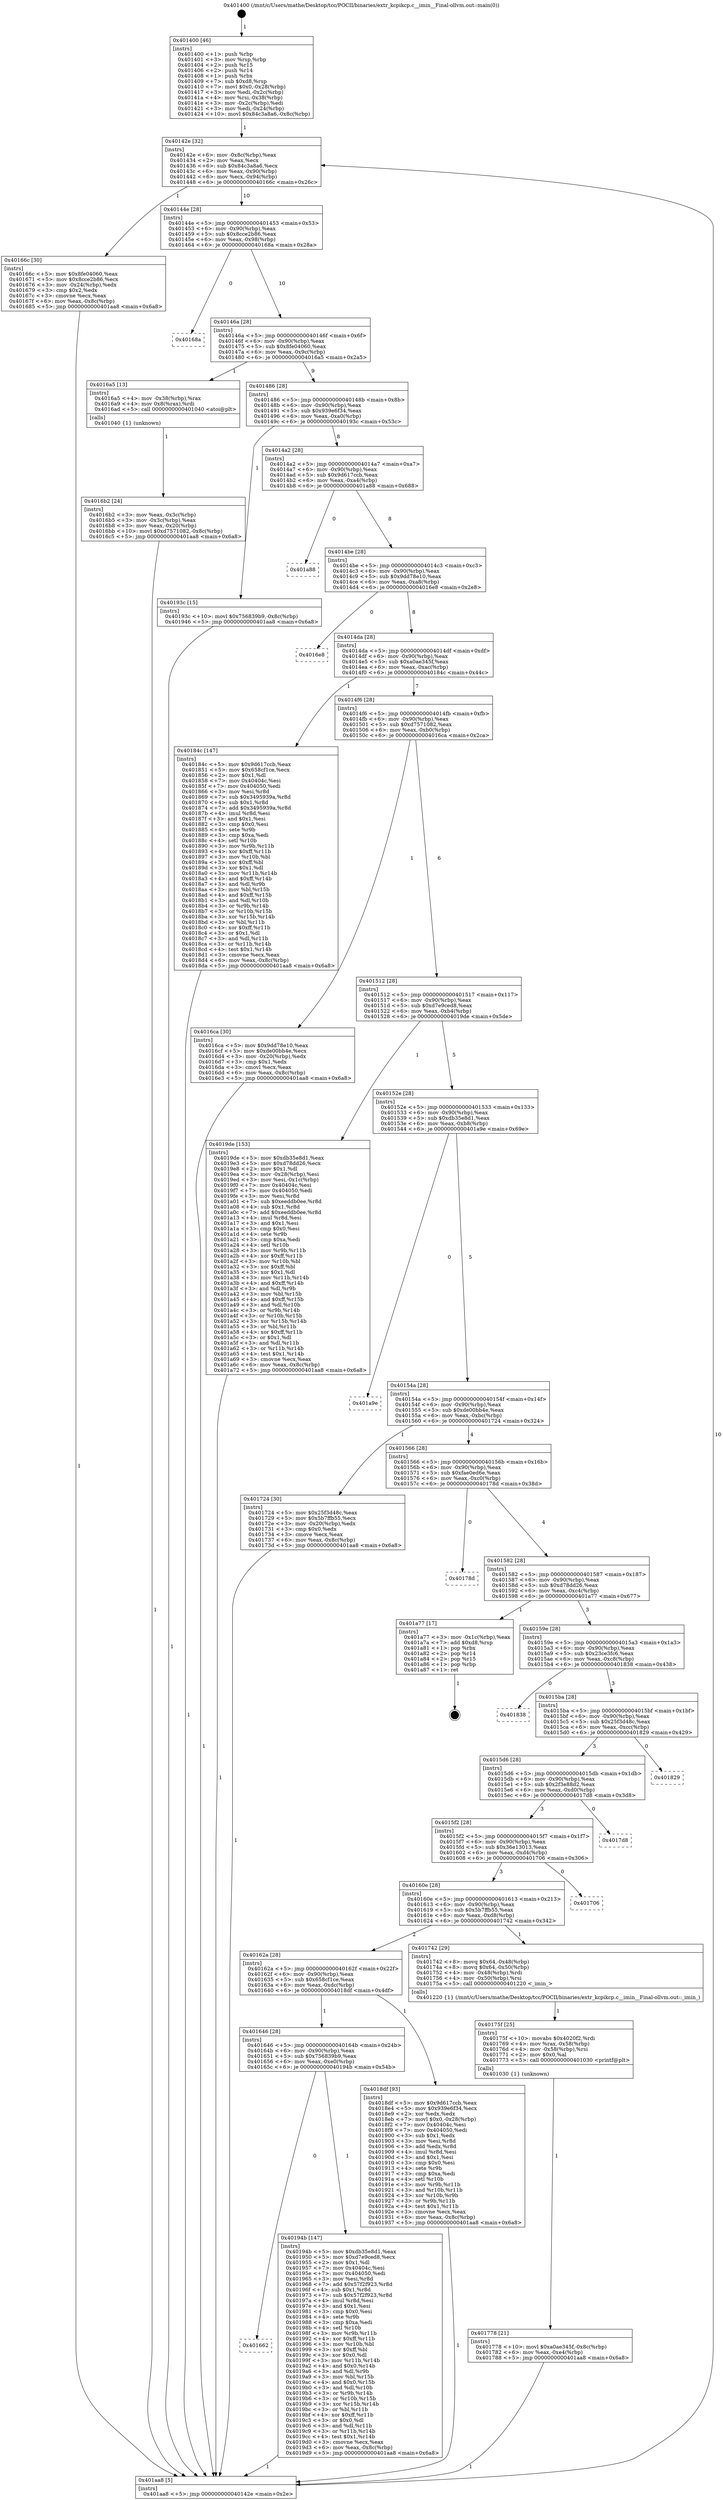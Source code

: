 digraph "0x401400" {
  label = "0x401400 (/mnt/c/Users/mathe/Desktop/tcc/POCII/binaries/extr_kcpikcp.c__imin__Final-ollvm.out::main(0))"
  labelloc = "t"
  node[shape=record]

  Entry [label="",width=0.3,height=0.3,shape=circle,fillcolor=black,style=filled]
  "0x40142e" [label="{
     0x40142e [32]\l
     | [instrs]\l
     &nbsp;&nbsp;0x40142e \<+6\>: mov -0x8c(%rbp),%eax\l
     &nbsp;&nbsp;0x401434 \<+2\>: mov %eax,%ecx\l
     &nbsp;&nbsp;0x401436 \<+6\>: sub $0x84c3a8a6,%ecx\l
     &nbsp;&nbsp;0x40143c \<+6\>: mov %eax,-0x90(%rbp)\l
     &nbsp;&nbsp;0x401442 \<+6\>: mov %ecx,-0x94(%rbp)\l
     &nbsp;&nbsp;0x401448 \<+6\>: je 000000000040166c \<main+0x26c\>\l
  }"]
  "0x40166c" [label="{
     0x40166c [30]\l
     | [instrs]\l
     &nbsp;&nbsp;0x40166c \<+5\>: mov $0x8fe04060,%eax\l
     &nbsp;&nbsp;0x401671 \<+5\>: mov $0x8cce2b86,%ecx\l
     &nbsp;&nbsp;0x401676 \<+3\>: mov -0x24(%rbp),%edx\l
     &nbsp;&nbsp;0x401679 \<+3\>: cmp $0x2,%edx\l
     &nbsp;&nbsp;0x40167c \<+3\>: cmovne %ecx,%eax\l
     &nbsp;&nbsp;0x40167f \<+6\>: mov %eax,-0x8c(%rbp)\l
     &nbsp;&nbsp;0x401685 \<+5\>: jmp 0000000000401aa8 \<main+0x6a8\>\l
  }"]
  "0x40144e" [label="{
     0x40144e [28]\l
     | [instrs]\l
     &nbsp;&nbsp;0x40144e \<+5\>: jmp 0000000000401453 \<main+0x53\>\l
     &nbsp;&nbsp;0x401453 \<+6\>: mov -0x90(%rbp),%eax\l
     &nbsp;&nbsp;0x401459 \<+5\>: sub $0x8cce2b86,%eax\l
     &nbsp;&nbsp;0x40145e \<+6\>: mov %eax,-0x98(%rbp)\l
     &nbsp;&nbsp;0x401464 \<+6\>: je 000000000040168a \<main+0x28a\>\l
  }"]
  "0x401aa8" [label="{
     0x401aa8 [5]\l
     | [instrs]\l
     &nbsp;&nbsp;0x401aa8 \<+5\>: jmp 000000000040142e \<main+0x2e\>\l
  }"]
  "0x401400" [label="{
     0x401400 [46]\l
     | [instrs]\l
     &nbsp;&nbsp;0x401400 \<+1\>: push %rbp\l
     &nbsp;&nbsp;0x401401 \<+3\>: mov %rsp,%rbp\l
     &nbsp;&nbsp;0x401404 \<+2\>: push %r15\l
     &nbsp;&nbsp;0x401406 \<+2\>: push %r14\l
     &nbsp;&nbsp;0x401408 \<+1\>: push %rbx\l
     &nbsp;&nbsp;0x401409 \<+7\>: sub $0xd8,%rsp\l
     &nbsp;&nbsp;0x401410 \<+7\>: movl $0x0,-0x28(%rbp)\l
     &nbsp;&nbsp;0x401417 \<+3\>: mov %edi,-0x2c(%rbp)\l
     &nbsp;&nbsp;0x40141a \<+4\>: mov %rsi,-0x38(%rbp)\l
     &nbsp;&nbsp;0x40141e \<+3\>: mov -0x2c(%rbp),%edi\l
     &nbsp;&nbsp;0x401421 \<+3\>: mov %edi,-0x24(%rbp)\l
     &nbsp;&nbsp;0x401424 \<+10\>: movl $0x84c3a8a6,-0x8c(%rbp)\l
  }"]
  Exit [label="",width=0.3,height=0.3,shape=circle,fillcolor=black,style=filled,peripheries=2]
  "0x40168a" [label="{
     0x40168a\l
  }", style=dashed]
  "0x40146a" [label="{
     0x40146a [28]\l
     | [instrs]\l
     &nbsp;&nbsp;0x40146a \<+5\>: jmp 000000000040146f \<main+0x6f\>\l
     &nbsp;&nbsp;0x40146f \<+6\>: mov -0x90(%rbp),%eax\l
     &nbsp;&nbsp;0x401475 \<+5\>: sub $0x8fe04060,%eax\l
     &nbsp;&nbsp;0x40147a \<+6\>: mov %eax,-0x9c(%rbp)\l
     &nbsp;&nbsp;0x401480 \<+6\>: je 00000000004016a5 \<main+0x2a5\>\l
  }"]
  "0x401662" [label="{
     0x401662\l
  }", style=dashed]
  "0x4016a5" [label="{
     0x4016a5 [13]\l
     | [instrs]\l
     &nbsp;&nbsp;0x4016a5 \<+4\>: mov -0x38(%rbp),%rax\l
     &nbsp;&nbsp;0x4016a9 \<+4\>: mov 0x8(%rax),%rdi\l
     &nbsp;&nbsp;0x4016ad \<+5\>: call 0000000000401040 \<atoi@plt\>\l
     | [calls]\l
     &nbsp;&nbsp;0x401040 \{1\} (unknown)\l
  }"]
  "0x401486" [label="{
     0x401486 [28]\l
     | [instrs]\l
     &nbsp;&nbsp;0x401486 \<+5\>: jmp 000000000040148b \<main+0x8b\>\l
     &nbsp;&nbsp;0x40148b \<+6\>: mov -0x90(%rbp),%eax\l
     &nbsp;&nbsp;0x401491 \<+5\>: sub $0x939e6f34,%eax\l
     &nbsp;&nbsp;0x401496 \<+6\>: mov %eax,-0xa0(%rbp)\l
     &nbsp;&nbsp;0x40149c \<+6\>: je 000000000040193c \<main+0x53c\>\l
  }"]
  "0x4016b2" [label="{
     0x4016b2 [24]\l
     | [instrs]\l
     &nbsp;&nbsp;0x4016b2 \<+3\>: mov %eax,-0x3c(%rbp)\l
     &nbsp;&nbsp;0x4016b5 \<+3\>: mov -0x3c(%rbp),%eax\l
     &nbsp;&nbsp;0x4016b8 \<+3\>: mov %eax,-0x20(%rbp)\l
     &nbsp;&nbsp;0x4016bb \<+10\>: movl $0xd7571082,-0x8c(%rbp)\l
     &nbsp;&nbsp;0x4016c5 \<+5\>: jmp 0000000000401aa8 \<main+0x6a8\>\l
  }"]
  "0x40194b" [label="{
     0x40194b [147]\l
     | [instrs]\l
     &nbsp;&nbsp;0x40194b \<+5\>: mov $0xdb35e8d1,%eax\l
     &nbsp;&nbsp;0x401950 \<+5\>: mov $0xd7e9ced8,%ecx\l
     &nbsp;&nbsp;0x401955 \<+2\>: mov $0x1,%dl\l
     &nbsp;&nbsp;0x401957 \<+7\>: mov 0x40404c,%esi\l
     &nbsp;&nbsp;0x40195e \<+7\>: mov 0x404050,%edi\l
     &nbsp;&nbsp;0x401965 \<+3\>: mov %esi,%r8d\l
     &nbsp;&nbsp;0x401968 \<+7\>: add $0x57f2f923,%r8d\l
     &nbsp;&nbsp;0x40196f \<+4\>: sub $0x1,%r8d\l
     &nbsp;&nbsp;0x401973 \<+7\>: sub $0x57f2f923,%r8d\l
     &nbsp;&nbsp;0x40197a \<+4\>: imul %r8d,%esi\l
     &nbsp;&nbsp;0x40197e \<+3\>: and $0x1,%esi\l
     &nbsp;&nbsp;0x401981 \<+3\>: cmp $0x0,%esi\l
     &nbsp;&nbsp;0x401984 \<+4\>: sete %r9b\l
     &nbsp;&nbsp;0x401988 \<+3\>: cmp $0xa,%edi\l
     &nbsp;&nbsp;0x40198b \<+4\>: setl %r10b\l
     &nbsp;&nbsp;0x40198f \<+3\>: mov %r9b,%r11b\l
     &nbsp;&nbsp;0x401992 \<+4\>: xor $0xff,%r11b\l
     &nbsp;&nbsp;0x401996 \<+3\>: mov %r10b,%bl\l
     &nbsp;&nbsp;0x401999 \<+3\>: xor $0xff,%bl\l
     &nbsp;&nbsp;0x40199c \<+3\>: xor $0x0,%dl\l
     &nbsp;&nbsp;0x40199f \<+3\>: mov %r11b,%r14b\l
     &nbsp;&nbsp;0x4019a2 \<+4\>: and $0x0,%r14b\l
     &nbsp;&nbsp;0x4019a6 \<+3\>: and %dl,%r9b\l
     &nbsp;&nbsp;0x4019a9 \<+3\>: mov %bl,%r15b\l
     &nbsp;&nbsp;0x4019ac \<+4\>: and $0x0,%r15b\l
     &nbsp;&nbsp;0x4019b0 \<+3\>: and %dl,%r10b\l
     &nbsp;&nbsp;0x4019b3 \<+3\>: or %r9b,%r14b\l
     &nbsp;&nbsp;0x4019b6 \<+3\>: or %r10b,%r15b\l
     &nbsp;&nbsp;0x4019b9 \<+3\>: xor %r15b,%r14b\l
     &nbsp;&nbsp;0x4019bc \<+3\>: or %bl,%r11b\l
     &nbsp;&nbsp;0x4019bf \<+4\>: xor $0xff,%r11b\l
     &nbsp;&nbsp;0x4019c3 \<+3\>: or $0x0,%dl\l
     &nbsp;&nbsp;0x4019c6 \<+3\>: and %dl,%r11b\l
     &nbsp;&nbsp;0x4019c9 \<+3\>: or %r11b,%r14b\l
     &nbsp;&nbsp;0x4019cc \<+4\>: test $0x1,%r14b\l
     &nbsp;&nbsp;0x4019d0 \<+3\>: cmovne %ecx,%eax\l
     &nbsp;&nbsp;0x4019d3 \<+6\>: mov %eax,-0x8c(%rbp)\l
     &nbsp;&nbsp;0x4019d9 \<+5\>: jmp 0000000000401aa8 \<main+0x6a8\>\l
  }"]
  "0x40193c" [label="{
     0x40193c [15]\l
     | [instrs]\l
     &nbsp;&nbsp;0x40193c \<+10\>: movl $0x756839b9,-0x8c(%rbp)\l
     &nbsp;&nbsp;0x401946 \<+5\>: jmp 0000000000401aa8 \<main+0x6a8\>\l
  }"]
  "0x4014a2" [label="{
     0x4014a2 [28]\l
     | [instrs]\l
     &nbsp;&nbsp;0x4014a2 \<+5\>: jmp 00000000004014a7 \<main+0xa7\>\l
     &nbsp;&nbsp;0x4014a7 \<+6\>: mov -0x90(%rbp),%eax\l
     &nbsp;&nbsp;0x4014ad \<+5\>: sub $0x9d617ccb,%eax\l
     &nbsp;&nbsp;0x4014b2 \<+6\>: mov %eax,-0xa4(%rbp)\l
     &nbsp;&nbsp;0x4014b8 \<+6\>: je 0000000000401a88 \<main+0x688\>\l
  }"]
  "0x401646" [label="{
     0x401646 [28]\l
     | [instrs]\l
     &nbsp;&nbsp;0x401646 \<+5\>: jmp 000000000040164b \<main+0x24b\>\l
     &nbsp;&nbsp;0x40164b \<+6\>: mov -0x90(%rbp),%eax\l
     &nbsp;&nbsp;0x401651 \<+5\>: sub $0x756839b9,%eax\l
     &nbsp;&nbsp;0x401656 \<+6\>: mov %eax,-0xe0(%rbp)\l
     &nbsp;&nbsp;0x40165c \<+6\>: je 000000000040194b \<main+0x54b\>\l
  }"]
  "0x401a88" [label="{
     0x401a88\l
  }", style=dashed]
  "0x4014be" [label="{
     0x4014be [28]\l
     | [instrs]\l
     &nbsp;&nbsp;0x4014be \<+5\>: jmp 00000000004014c3 \<main+0xc3\>\l
     &nbsp;&nbsp;0x4014c3 \<+6\>: mov -0x90(%rbp),%eax\l
     &nbsp;&nbsp;0x4014c9 \<+5\>: sub $0x9dd78e10,%eax\l
     &nbsp;&nbsp;0x4014ce \<+6\>: mov %eax,-0xa8(%rbp)\l
     &nbsp;&nbsp;0x4014d4 \<+6\>: je 00000000004016e8 \<main+0x2e8\>\l
  }"]
  "0x4018df" [label="{
     0x4018df [93]\l
     | [instrs]\l
     &nbsp;&nbsp;0x4018df \<+5\>: mov $0x9d617ccb,%eax\l
     &nbsp;&nbsp;0x4018e4 \<+5\>: mov $0x939e6f34,%ecx\l
     &nbsp;&nbsp;0x4018e9 \<+2\>: xor %edx,%edx\l
     &nbsp;&nbsp;0x4018eb \<+7\>: movl $0x0,-0x28(%rbp)\l
     &nbsp;&nbsp;0x4018f2 \<+7\>: mov 0x40404c,%esi\l
     &nbsp;&nbsp;0x4018f9 \<+7\>: mov 0x404050,%edi\l
     &nbsp;&nbsp;0x401900 \<+3\>: sub $0x1,%edx\l
     &nbsp;&nbsp;0x401903 \<+3\>: mov %esi,%r8d\l
     &nbsp;&nbsp;0x401906 \<+3\>: add %edx,%r8d\l
     &nbsp;&nbsp;0x401909 \<+4\>: imul %r8d,%esi\l
     &nbsp;&nbsp;0x40190d \<+3\>: and $0x1,%esi\l
     &nbsp;&nbsp;0x401910 \<+3\>: cmp $0x0,%esi\l
     &nbsp;&nbsp;0x401913 \<+4\>: sete %r9b\l
     &nbsp;&nbsp;0x401917 \<+3\>: cmp $0xa,%edi\l
     &nbsp;&nbsp;0x40191a \<+4\>: setl %r10b\l
     &nbsp;&nbsp;0x40191e \<+3\>: mov %r9b,%r11b\l
     &nbsp;&nbsp;0x401921 \<+3\>: and %r10b,%r11b\l
     &nbsp;&nbsp;0x401924 \<+3\>: xor %r10b,%r9b\l
     &nbsp;&nbsp;0x401927 \<+3\>: or %r9b,%r11b\l
     &nbsp;&nbsp;0x40192a \<+4\>: test $0x1,%r11b\l
     &nbsp;&nbsp;0x40192e \<+3\>: cmovne %ecx,%eax\l
     &nbsp;&nbsp;0x401931 \<+6\>: mov %eax,-0x8c(%rbp)\l
     &nbsp;&nbsp;0x401937 \<+5\>: jmp 0000000000401aa8 \<main+0x6a8\>\l
  }"]
  "0x4016e8" [label="{
     0x4016e8\l
  }", style=dashed]
  "0x4014da" [label="{
     0x4014da [28]\l
     | [instrs]\l
     &nbsp;&nbsp;0x4014da \<+5\>: jmp 00000000004014df \<main+0xdf\>\l
     &nbsp;&nbsp;0x4014df \<+6\>: mov -0x90(%rbp),%eax\l
     &nbsp;&nbsp;0x4014e5 \<+5\>: sub $0xa0ae345f,%eax\l
     &nbsp;&nbsp;0x4014ea \<+6\>: mov %eax,-0xac(%rbp)\l
     &nbsp;&nbsp;0x4014f0 \<+6\>: je 000000000040184c \<main+0x44c\>\l
  }"]
  "0x401778" [label="{
     0x401778 [21]\l
     | [instrs]\l
     &nbsp;&nbsp;0x401778 \<+10\>: movl $0xa0ae345f,-0x8c(%rbp)\l
     &nbsp;&nbsp;0x401782 \<+6\>: mov %eax,-0xe4(%rbp)\l
     &nbsp;&nbsp;0x401788 \<+5\>: jmp 0000000000401aa8 \<main+0x6a8\>\l
  }"]
  "0x40184c" [label="{
     0x40184c [147]\l
     | [instrs]\l
     &nbsp;&nbsp;0x40184c \<+5\>: mov $0x9d617ccb,%eax\l
     &nbsp;&nbsp;0x401851 \<+5\>: mov $0x658cf1ce,%ecx\l
     &nbsp;&nbsp;0x401856 \<+2\>: mov $0x1,%dl\l
     &nbsp;&nbsp;0x401858 \<+7\>: mov 0x40404c,%esi\l
     &nbsp;&nbsp;0x40185f \<+7\>: mov 0x404050,%edi\l
     &nbsp;&nbsp;0x401866 \<+3\>: mov %esi,%r8d\l
     &nbsp;&nbsp;0x401869 \<+7\>: sub $0x3495939a,%r8d\l
     &nbsp;&nbsp;0x401870 \<+4\>: sub $0x1,%r8d\l
     &nbsp;&nbsp;0x401874 \<+7\>: add $0x3495939a,%r8d\l
     &nbsp;&nbsp;0x40187b \<+4\>: imul %r8d,%esi\l
     &nbsp;&nbsp;0x40187f \<+3\>: and $0x1,%esi\l
     &nbsp;&nbsp;0x401882 \<+3\>: cmp $0x0,%esi\l
     &nbsp;&nbsp;0x401885 \<+4\>: sete %r9b\l
     &nbsp;&nbsp;0x401889 \<+3\>: cmp $0xa,%edi\l
     &nbsp;&nbsp;0x40188c \<+4\>: setl %r10b\l
     &nbsp;&nbsp;0x401890 \<+3\>: mov %r9b,%r11b\l
     &nbsp;&nbsp;0x401893 \<+4\>: xor $0xff,%r11b\l
     &nbsp;&nbsp;0x401897 \<+3\>: mov %r10b,%bl\l
     &nbsp;&nbsp;0x40189a \<+3\>: xor $0xff,%bl\l
     &nbsp;&nbsp;0x40189d \<+3\>: xor $0x1,%dl\l
     &nbsp;&nbsp;0x4018a0 \<+3\>: mov %r11b,%r14b\l
     &nbsp;&nbsp;0x4018a3 \<+4\>: and $0xff,%r14b\l
     &nbsp;&nbsp;0x4018a7 \<+3\>: and %dl,%r9b\l
     &nbsp;&nbsp;0x4018aa \<+3\>: mov %bl,%r15b\l
     &nbsp;&nbsp;0x4018ad \<+4\>: and $0xff,%r15b\l
     &nbsp;&nbsp;0x4018b1 \<+3\>: and %dl,%r10b\l
     &nbsp;&nbsp;0x4018b4 \<+3\>: or %r9b,%r14b\l
     &nbsp;&nbsp;0x4018b7 \<+3\>: or %r10b,%r15b\l
     &nbsp;&nbsp;0x4018ba \<+3\>: xor %r15b,%r14b\l
     &nbsp;&nbsp;0x4018bd \<+3\>: or %bl,%r11b\l
     &nbsp;&nbsp;0x4018c0 \<+4\>: xor $0xff,%r11b\l
     &nbsp;&nbsp;0x4018c4 \<+3\>: or $0x1,%dl\l
     &nbsp;&nbsp;0x4018c7 \<+3\>: and %dl,%r11b\l
     &nbsp;&nbsp;0x4018ca \<+3\>: or %r11b,%r14b\l
     &nbsp;&nbsp;0x4018cd \<+4\>: test $0x1,%r14b\l
     &nbsp;&nbsp;0x4018d1 \<+3\>: cmovne %ecx,%eax\l
     &nbsp;&nbsp;0x4018d4 \<+6\>: mov %eax,-0x8c(%rbp)\l
     &nbsp;&nbsp;0x4018da \<+5\>: jmp 0000000000401aa8 \<main+0x6a8\>\l
  }"]
  "0x4014f6" [label="{
     0x4014f6 [28]\l
     | [instrs]\l
     &nbsp;&nbsp;0x4014f6 \<+5\>: jmp 00000000004014fb \<main+0xfb\>\l
     &nbsp;&nbsp;0x4014fb \<+6\>: mov -0x90(%rbp),%eax\l
     &nbsp;&nbsp;0x401501 \<+5\>: sub $0xd7571082,%eax\l
     &nbsp;&nbsp;0x401506 \<+6\>: mov %eax,-0xb0(%rbp)\l
     &nbsp;&nbsp;0x40150c \<+6\>: je 00000000004016ca \<main+0x2ca\>\l
  }"]
  "0x40175f" [label="{
     0x40175f [25]\l
     | [instrs]\l
     &nbsp;&nbsp;0x40175f \<+10\>: movabs $0x4020f2,%rdi\l
     &nbsp;&nbsp;0x401769 \<+4\>: mov %rax,-0x58(%rbp)\l
     &nbsp;&nbsp;0x40176d \<+4\>: mov -0x58(%rbp),%rsi\l
     &nbsp;&nbsp;0x401771 \<+2\>: mov $0x0,%al\l
     &nbsp;&nbsp;0x401773 \<+5\>: call 0000000000401030 \<printf@plt\>\l
     | [calls]\l
     &nbsp;&nbsp;0x401030 \{1\} (unknown)\l
  }"]
  "0x4016ca" [label="{
     0x4016ca [30]\l
     | [instrs]\l
     &nbsp;&nbsp;0x4016ca \<+5\>: mov $0x9dd78e10,%eax\l
     &nbsp;&nbsp;0x4016cf \<+5\>: mov $0xde00bb4e,%ecx\l
     &nbsp;&nbsp;0x4016d4 \<+3\>: mov -0x20(%rbp),%edx\l
     &nbsp;&nbsp;0x4016d7 \<+3\>: cmp $0x1,%edx\l
     &nbsp;&nbsp;0x4016da \<+3\>: cmovl %ecx,%eax\l
     &nbsp;&nbsp;0x4016dd \<+6\>: mov %eax,-0x8c(%rbp)\l
     &nbsp;&nbsp;0x4016e3 \<+5\>: jmp 0000000000401aa8 \<main+0x6a8\>\l
  }"]
  "0x401512" [label="{
     0x401512 [28]\l
     | [instrs]\l
     &nbsp;&nbsp;0x401512 \<+5\>: jmp 0000000000401517 \<main+0x117\>\l
     &nbsp;&nbsp;0x401517 \<+6\>: mov -0x90(%rbp),%eax\l
     &nbsp;&nbsp;0x40151d \<+5\>: sub $0xd7e9ced8,%eax\l
     &nbsp;&nbsp;0x401522 \<+6\>: mov %eax,-0xb4(%rbp)\l
     &nbsp;&nbsp;0x401528 \<+6\>: je 00000000004019de \<main+0x5de\>\l
  }"]
  "0x40162a" [label="{
     0x40162a [28]\l
     | [instrs]\l
     &nbsp;&nbsp;0x40162a \<+5\>: jmp 000000000040162f \<main+0x22f\>\l
     &nbsp;&nbsp;0x40162f \<+6\>: mov -0x90(%rbp),%eax\l
     &nbsp;&nbsp;0x401635 \<+5\>: sub $0x658cf1ce,%eax\l
     &nbsp;&nbsp;0x40163a \<+6\>: mov %eax,-0xdc(%rbp)\l
     &nbsp;&nbsp;0x401640 \<+6\>: je 00000000004018df \<main+0x4df\>\l
  }"]
  "0x4019de" [label="{
     0x4019de [153]\l
     | [instrs]\l
     &nbsp;&nbsp;0x4019de \<+5\>: mov $0xdb35e8d1,%eax\l
     &nbsp;&nbsp;0x4019e3 \<+5\>: mov $0xd78dd26,%ecx\l
     &nbsp;&nbsp;0x4019e8 \<+2\>: mov $0x1,%dl\l
     &nbsp;&nbsp;0x4019ea \<+3\>: mov -0x28(%rbp),%esi\l
     &nbsp;&nbsp;0x4019ed \<+3\>: mov %esi,-0x1c(%rbp)\l
     &nbsp;&nbsp;0x4019f0 \<+7\>: mov 0x40404c,%esi\l
     &nbsp;&nbsp;0x4019f7 \<+7\>: mov 0x404050,%edi\l
     &nbsp;&nbsp;0x4019fe \<+3\>: mov %esi,%r8d\l
     &nbsp;&nbsp;0x401a01 \<+7\>: sub $0xeeddb0ee,%r8d\l
     &nbsp;&nbsp;0x401a08 \<+4\>: sub $0x1,%r8d\l
     &nbsp;&nbsp;0x401a0c \<+7\>: add $0xeeddb0ee,%r8d\l
     &nbsp;&nbsp;0x401a13 \<+4\>: imul %r8d,%esi\l
     &nbsp;&nbsp;0x401a17 \<+3\>: and $0x1,%esi\l
     &nbsp;&nbsp;0x401a1a \<+3\>: cmp $0x0,%esi\l
     &nbsp;&nbsp;0x401a1d \<+4\>: sete %r9b\l
     &nbsp;&nbsp;0x401a21 \<+3\>: cmp $0xa,%edi\l
     &nbsp;&nbsp;0x401a24 \<+4\>: setl %r10b\l
     &nbsp;&nbsp;0x401a28 \<+3\>: mov %r9b,%r11b\l
     &nbsp;&nbsp;0x401a2b \<+4\>: xor $0xff,%r11b\l
     &nbsp;&nbsp;0x401a2f \<+3\>: mov %r10b,%bl\l
     &nbsp;&nbsp;0x401a32 \<+3\>: xor $0xff,%bl\l
     &nbsp;&nbsp;0x401a35 \<+3\>: xor $0x1,%dl\l
     &nbsp;&nbsp;0x401a38 \<+3\>: mov %r11b,%r14b\l
     &nbsp;&nbsp;0x401a3b \<+4\>: and $0xff,%r14b\l
     &nbsp;&nbsp;0x401a3f \<+3\>: and %dl,%r9b\l
     &nbsp;&nbsp;0x401a42 \<+3\>: mov %bl,%r15b\l
     &nbsp;&nbsp;0x401a45 \<+4\>: and $0xff,%r15b\l
     &nbsp;&nbsp;0x401a49 \<+3\>: and %dl,%r10b\l
     &nbsp;&nbsp;0x401a4c \<+3\>: or %r9b,%r14b\l
     &nbsp;&nbsp;0x401a4f \<+3\>: or %r10b,%r15b\l
     &nbsp;&nbsp;0x401a52 \<+3\>: xor %r15b,%r14b\l
     &nbsp;&nbsp;0x401a55 \<+3\>: or %bl,%r11b\l
     &nbsp;&nbsp;0x401a58 \<+4\>: xor $0xff,%r11b\l
     &nbsp;&nbsp;0x401a5c \<+3\>: or $0x1,%dl\l
     &nbsp;&nbsp;0x401a5f \<+3\>: and %dl,%r11b\l
     &nbsp;&nbsp;0x401a62 \<+3\>: or %r11b,%r14b\l
     &nbsp;&nbsp;0x401a65 \<+4\>: test $0x1,%r14b\l
     &nbsp;&nbsp;0x401a69 \<+3\>: cmovne %ecx,%eax\l
     &nbsp;&nbsp;0x401a6c \<+6\>: mov %eax,-0x8c(%rbp)\l
     &nbsp;&nbsp;0x401a72 \<+5\>: jmp 0000000000401aa8 \<main+0x6a8\>\l
  }"]
  "0x40152e" [label="{
     0x40152e [28]\l
     | [instrs]\l
     &nbsp;&nbsp;0x40152e \<+5\>: jmp 0000000000401533 \<main+0x133\>\l
     &nbsp;&nbsp;0x401533 \<+6\>: mov -0x90(%rbp),%eax\l
     &nbsp;&nbsp;0x401539 \<+5\>: sub $0xdb35e8d1,%eax\l
     &nbsp;&nbsp;0x40153e \<+6\>: mov %eax,-0xb8(%rbp)\l
     &nbsp;&nbsp;0x401544 \<+6\>: je 0000000000401a9e \<main+0x69e\>\l
  }"]
  "0x401742" [label="{
     0x401742 [29]\l
     | [instrs]\l
     &nbsp;&nbsp;0x401742 \<+8\>: movq $0x64,-0x48(%rbp)\l
     &nbsp;&nbsp;0x40174a \<+8\>: movq $0x64,-0x50(%rbp)\l
     &nbsp;&nbsp;0x401752 \<+4\>: mov -0x48(%rbp),%rdi\l
     &nbsp;&nbsp;0x401756 \<+4\>: mov -0x50(%rbp),%rsi\l
     &nbsp;&nbsp;0x40175a \<+5\>: call 0000000000401220 \<_imin_\>\l
     | [calls]\l
     &nbsp;&nbsp;0x401220 \{1\} (/mnt/c/Users/mathe/Desktop/tcc/POCII/binaries/extr_kcpikcp.c__imin__Final-ollvm.out::_imin_)\l
  }"]
  "0x401a9e" [label="{
     0x401a9e\l
  }", style=dashed]
  "0x40154a" [label="{
     0x40154a [28]\l
     | [instrs]\l
     &nbsp;&nbsp;0x40154a \<+5\>: jmp 000000000040154f \<main+0x14f\>\l
     &nbsp;&nbsp;0x40154f \<+6\>: mov -0x90(%rbp),%eax\l
     &nbsp;&nbsp;0x401555 \<+5\>: sub $0xde00bb4e,%eax\l
     &nbsp;&nbsp;0x40155a \<+6\>: mov %eax,-0xbc(%rbp)\l
     &nbsp;&nbsp;0x401560 \<+6\>: je 0000000000401724 \<main+0x324\>\l
  }"]
  "0x40160e" [label="{
     0x40160e [28]\l
     | [instrs]\l
     &nbsp;&nbsp;0x40160e \<+5\>: jmp 0000000000401613 \<main+0x213\>\l
     &nbsp;&nbsp;0x401613 \<+6\>: mov -0x90(%rbp),%eax\l
     &nbsp;&nbsp;0x401619 \<+5\>: sub $0x5b7ffb55,%eax\l
     &nbsp;&nbsp;0x40161e \<+6\>: mov %eax,-0xd8(%rbp)\l
     &nbsp;&nbsp;0x401624 \<+6\>: je 0000000000401742 \<main+0x342\>\l
  }"]
  "0x401724" [label="{
     0x401724 [30]\l
     | [instrs]\l
     &nbsp;&nbsp;0x401724 \<+5\>: mov $0x25f3d48c,%eax\l
     &nbsp;&nbsp;0x401729 \<+5\>: mov $0x5b7ffb55,%ecx\l
     &nbsp;&nbsp;0x40172e \<+3\>: mov -0x20(%rbp),%edx\l
     &nbsp;&nbsp;0x401731 \<+3\>: cmp $0x0,%edx\l
     &nbsp;&nbsp;0x401734 \<+3\>: cmove %ecx,%eax\l
     &nbsp;&nbsp;0x401737 \<+6\>: mov %eax,-0x8c(%rbp)\l
     &nbsp;&nbsp;0x40173d \<+5\>: jmp 0000000000401aa8 \<main+0x6a8\>\l
  }"]
  "0x401566" [label="{
     0x401566 [28]\l
     | [instrs]\l
     &nbsp;&nbsp;0x401566 \<+5\>: jmp 000000000040156b \<main+0x16b\>\l
     &nbsp;&nbsp;0x40156b \<+6\>: mov -0x90(%rbp),%eax\l
     &nbsp;&nbsp;0x401571 \<+5\>: sub $0xfae0ed6e,%eax\l
     &nbsp;&nbsp;0x401576 \<+6\>: mov %eax,-0xc0(%rbp)\l
     &nbsp;&nbsp;0x40157c \<+6\>: je 000000000040178d \<main+0x38d\>\l
  }"]
  "0x401706" [label="{
     0x401706\l
  }", style=dashed]
  "0x40178d" [label="{
     0x40178d\l
  }", style=dashed]
  "0x401582" [label="{
     0x401582 [28]\l
     | [instrs]\l
     &nbsp;&nbsp;0x401582 \<+5\>: jmp 0000000000401587 \<main+0x187\>\l
     &nbsp;&nbsp;0x401587 \<+6\>: mov -0x90(%rbp),%eax\l
     &nbsp;&nbsp;0x40158d \<+5\>: sub $0xd78dd26,%eax\l
     &nbsp;&nbsp;0x401592 \<+6\>: mov %eax,-0xc4(%rbp)\l
     &nbsp;&nbsp;0x401598 \<+6\>: je 0000000000401a77 \<main+0x677\>\l
  }"]
  "0x4015f2" [label="{
     0x4015f2 [28]\l
     | [instrs]\l
     &nbsp;&nbsp;0x4015f2 \<+5\>: jmp 00000000004015f7 \<main+0x1f7\>\l
     &nbsp;&nbsp;0x4015f7 \<+6\>: mov -0x90(%rbp),%eax\l
     &nbsp;&nbsp;0x4015fd \<+5\>: sub $0x36e13013,%eax\l
     &nbsp;&nbsp;0x401602 \<+6\>: mov %eax,-0xd4(%rbp)\l
     &nbsp;&nbsp;0x401608 \<+6\>: je 0000000000401706 \<main+0x306\>\l
  }"]
  "0x401a77" [label="{
     0x401a77 [17]\l
     | [instrs]\l
     &nbsp;&nbsp;0x401a77 \<+3\>: mov -0x1c(%rbp),%eax\l
     &nbsp;&nbsp;0x401a7a \<+7\>: add $0xd8,%rsp\l
     &nbsp;&nbsp;0x401a81 \<+1\>: pop %rbx\l
     &nbsp;&nbsp;0x401a82 \<+2\>: pop %r14\l
     &nbsp;&nbsp;0x401a84 \<+2\>: pop %r15\l
     &nbsp;&nbsp;0x401a86 \<+1\>: pop %rbp\l
     &nbsp;&nbsp;0x401a87 \<+1\>: ret\l
  }"]
  "0x40159e" [label="{
     0x40159e [28]\l
     | [instrs]\l
     &nbsp;&nbsp;0x40159e \<+5\>: jmp 00000000004015a3 \<main+0x1a3\>\l
     &nbsp;&nbsp;0x4015a3 \<+6\>: mov -0x90(%rbp),%eax\l
     &nbsp;&nbsp;0x4015a9 \<+5\>: sub $0x23ce3fc6,%eax\l
     &nbsp;&nbsp;0x4015ae \<+6\>: mov %eax,-0xc8(%rbp)\l
     &nbsp;&nbsp;0x4015b4 \<+6\>: je 0000000000401838 \<main+0x438\>\l
  }"]
  "0x4017d8" [label="{
     0x4017d8\l
  }", style=dashed]
  "0x401838" [label="{
     0x401838\l
  }", style=dashed]
  "0x4015ba" [label="{
     0x4015ba [28]\l
     | [instrs]\l
     &nbsp;&nbsp;0x4015ba \<+5\>: jmp 00000000004015bf \<main+0x1bf\>\l
     &nbsp;&nbsp;0x4015bf \<+6\>: mov -0x90(%rbp),%eax\l
     &nbsp;&nbsp;0x4015c5 \<+5\>: sub $0x25f3d48c,%eax\l
     &nbsp;&nbsp;0x4015ca \<+6\>: mov %eax,-0xcc(%rbp)\l
     &nbsp;&nbsp;0x4015d0 \<+6\>: je 0000000000401829 \<main+0x429\>\l
  }"]
  "0x4015d6" [label="{
     0x4015d6 [28]\l
     | [instrs]\l
     &nbsp;&nbsp;0x4015d6 \<+5\>: jmp 00000000004015db \<main+0x1db\>\l
     &nbsp;&nbsp;0x4015db \<+6\>: mov -0x90(%rbp),%eax\l
     &nbsp;&nbsp;0x4015e1 \<+5\>: sub $0x2f3e88d2,%eax\l
     &nbsp;&nbsp;0x4015e6 \<+6\>: mov %eax,-0xd0(%rbp)\l
     &nbsp;&nbsp;0x4015ec \<+6\>: je 00000000004017d8 \<main+0x3d8\>\l
  }"]
  "0x401829" [label="{
     0x401829\l
  }", style=dashed]
  Entry -> "0x401400" [label=" 1"]
  "0x40142e" -> "0x40166c" [label=" 1"]
  "0x40142e" -> "0x40144e" [label=" 10"]
  "0x40166c" -> "0x401aa8" [label=" 1"]
  "0x401400" -> "0x40142e" [label=" 1"]
  "0x401aa8" -> "0x40142e" [label=" 10"]
  "0x401a77" -> Exit [label=" 1"]
  "0x40144e" -> "0x40168a" [label=" 0"]
  "0x40144e" -> "0x40146a" [label=" 10"]
  "0x4019de" -> "0x401aa8" [label=" 1"]
  "0x40146a" -> "0x4016a5" [label=" 1"]
  "0x40146a" -> "0x401486" [label=" 9"]
  "0x4016a5" -> "0x4016b2" [label=" 1"]
  "0x4016b2" -> "0x401aa8" [label=" 1"]
  "0x40194b" -> "0x401aa8" [label=" 1"]
  "0x401486" -> "0x40193c" [label=" 1"]
  "0x401486" -> "0x4014a2" [label=" 8"]
  "0x401646" -> "0x401662" [label=" 0"]
  "0x4014a2" -> "0x401a88" [label=" 0"]
  "0x4014a2" -> "0x4014be" [label=" 8"]
  "0x401646" -> "0x40194b" [label=" 1"]
  "0x4014be" -> "0x4016e8" [label=" 0"]
  "0x4014be" -> "0x4014da" [label=" 8"]
  "0x40193c" -> "0x401aa8" [label=" 1"]
  "0x4014da" -> "0x40184c" [label=" 1"]
  "0x4014da" -> "0x4014f6" [label=" 7"]
  "0x40162a" -> "0x401646" [label=" 1"]
  "0x4014f6" -> "0x4016ca" [label=" 1"]
  "0x4014f6" -> "0x401512" [label=" 6"]
  "0x4016ca" -> "0x401aa8" [label=" 1"]
  "0x40162a" -> "0x4018df" [label=" 1"]
  "0x401512" -> "0x4019de" [label=" 1"]
  "0x401512" -> "0x40152e" [label=" 5"]
  "0x4018df" -> "0x401aa8" [label=" 1"]
  "0x40152e" -> "0x401a9e" [label=" 0"]
  "0x40152e" -> "0x40154a" [label=" 5"]
  "0x40184c" -> "0x401aa8" [label=" 1"]
  "0x40154a" -> "0x401724" [label=" 1"]
  "0x40154a" -> "0x401566" [label=" 4"]
  "0x401724" -> "0x401aa8" [label=" 1"]
  "0x40175f" -> "0x401778" [label=" 1"]
  "0x401566" -> "0x40178d" [label=" 0"]
  "0x401566" -> "0x401582" [label=" 4"]
  "0x401742" -> "0x40175f" [label=" 1"]
  "0x401582" -> "0x401a77" [label=" 1"]
  "0x401582" -> "0x40159e" [label=" 3"]
  "0x40160e" -> "0x401742" [label=" 1"]
  "0x40159e" -> "0x401838" [label=" 0"]
  "0x40159e" -> "0x4015ba" [label=" 3"]
  "0x401778" -> "0x401aa8" [label=" 1"]
  "0x4015ba" -> "0x401829" [label=" 0"]
  "0x4015ba" -> "0x4015d6" [label=" 3"]
  "0x4015f2" -> "0x40160e" [label=" 3"]
  "0x4015d6" -> "0x4017d8" [label=" 0"]
  "0x4015d6" -> "0x4015f2" [label=" 3"]
  "0x40160e" -> "0x40162a" [label=" 2"]
  "0x4015f2" -> "0x401706" [label=" 0"]
}
